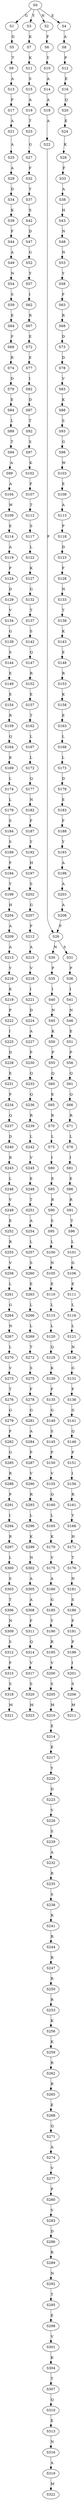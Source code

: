 strict digraph  {
	S0 -> S1 [ label = G ];
	S0 -> S2 [ label = N ];
	S0 -> S3 [ label = Y ];
	S0 -> S4 [ label = E ];
	S1 -> S5 [ label = G ];
	S2 -> S6 [ label = F ];
	S3 -> S7 [ label = K ];
	S4 -> S8 [ label = A ];
	S5 -> S9 [ label = T ];
	S6 -> S10 [ label = Y ];
	S7 -> S11 [ label = K ];
	S8 -> S12 [ label = P ];
	S9 -> S13 [ label = A ];
	S10 -> S14 [ label = A ];
	S11 -> S15 [ label = S ];
	S12 -> S16 [ label = E ];
	S13 -> S17 [ label = P ];
	S14 -> S18 [ label = A ];
	S15 -> S19 [ label = A ];
	S16 -> S20 [ label = Q ];
	S17 -> S21 [ label = A ];
	S18 -> S22 [ label = A ];
	S19 -> S23 [ label = T ];
	S20 -> S24 [ label = E ];
	S21 -> S25 [ label = A ];
	S22 -> S26 [ label = F ];
	S23 -> S27 [ label = G ];
	S24 -> S28 [ label = K ];
	S25 -> S29 [ label = A ];
	S26 -> S30 [ label = N ];
	S26 -> S31 [ label = S ];
	S27 -> S32 [ label = F ];
	S28 -> S33 [ label = F ];
	S29 -> S34 [ label = D ];
	S30 -> S35 [ label = P ];
	S31 -> S36 [ label = P ];
	S32 -> S37 [ label = Y ];
	S33 -> S38 [ label = A ];
	S34 -> S39 [ label = K ];
	S35 -> S40 [ label = I ];
	S36 -> S41 [ label = I ];
	S37 -> S42 [ label = S ];
	S38 -> S43 [ label = H ];
	S39 -> S44 [ label = F ];
	S40 -> S45 [ label = N ];
	S41 -> S46 [ label = N ];
	S42 -> S47 [ label = D ];
	S43 -> S48 [ label = N ];
	S44 -> S49 [ label = A ];
	S45 -> S50 [ label = K ];
	S46 -> S51 [ label = E ];
	S47 -> S52 [ label = G ];
	S48 -> S53 [ label = N ];
	S49 -> S54 [ label = N ];
	S50 -> S55 [ label = P ];
	S51 -> S56 [ label = P ];
	S52 -> S57 [ label = Y ];
	S53 -> S58 [ label = Y ];
	S54 -> S59 [ label = S ];
	S55 -> S60 [ label = Q ];
	S56 -> S61 [ label = Q ];
	S57 -> S62 [ label = I ];
	S58 -> S63 [ label = F ];
	S59 -> S64 [ label = E ];
	S60 -> S65 [ label = E ];
	S61 -> S66 [ label = Q ];
	S62 -> S67 [ label = R ];
	S63 -> S68 [ label = R ];
	S64 -> S69 [ label = F ];
	S65 -> S70 [ label = R ];
	S66 -> S71 [ label = R ];
	S67 -> S72 [ label = E ];
	S68 -> S73 [ label = D ];
	S69 -> S74 [ label = R ];
	S70 -> S75 [ label = L ];
	S71 -> S76 [ label = L ];
	S72 -> S77 [ label = E ];
	S73 -> S78 [ label = D ];
	S74 -> S79 [ label = D ];
	S75 -> S80 [ label = I ];
	S76 -> S81 [ label = I ];
	S77 -> S82 [ label = I ];
	S78 -> S83 [ label = V ];
	S79 -> S84 [ label = E ];
	S80 -> S85 [ label = E ];
	S81 -> S86 [ label = E ];
	S82 -> S87 [ label = D ];
	S83 -> S88 [ label = K ];
	S84 -> S89 [ label = L ];
	S85 -> S90 [ label = R ];
	S86 -> S91 [ label = R ];
	S87 -> S92 [ label = T ];
	S88 -> S93 [ label = S ];
	S89 -> S94 [ label = T ];
	S90 -> S95 [ label = S ];
	S91 -> S96 [ label = T ];
	S92 -> S97 [ label = S ];
	S93 -> S98 [ label = G ];
	S94 -> S99 [ label = A ];
	S95 -> S100 [ label = L ];
	S96 -> S101 [ label = L ];
	S97 -> S102 [ label = K ];
	S98 -> S103 [ label = W ];
	S99 -> S104 [ label = A ];
	S100 -> S105 [ label = N ];
	S101 -> S106 [ label = G ];
	S102 -> S107 [ label = F ];
	S103 -> S108 [ label = E ];
	S104 -> S109 [ label = W ];
	S105 -> S110 [ label = E ];
	S106 -> S111 [ label = E ];
	S107 -> S112 [ label = T ];
	S108 -> S113 [ label = A ];
	S109 -> S114 [ label = E ];
	S110 -> S115 [ label = L ];
	S111 -> S116 [ label = L ];
	S112 -> S117 [ label = S ];
	S113 -> S118 [ label = P ];
	S114 -> S119 [ label = A ];
	S115 -> S120 [ label = L ];
	S116 -> S121 [ label = L ];
	S117 -> S122 [ label = L ];
	S118 -> S123 [ label = D ];
	S119 -> S124 [ label = P ];
	S120 -> S125 [ label = Q ];
	S121 -> S126 [ label = N ];
	S122 -> S127 [ label = K ];
	S123 -> S128 [ label = F ];
	S124 -> S129 [ label = D ];
	S125 -> S130 [ label = K ];
	S126 -> S131 [ label = G ];
	S127 -> S132 [ label = G ];
	S128 -> S133 [ label = N ];
	S129 -> S134 [ label = V ];
	S130 -> S135 [ label = F ];
	S131 -> S136 [ label = F ];
	S132 -> S137 [ label = T ];
	S133 -> S138 [ label = T ];
	S134 -> S139 [ label = G ];
	S135 -> S140 [ label = G ];
	S136 -> S141 [ label = G ];
	S137 -> S142 [ label = S ];
	S138 -> S143 [ label = K ];
	S139 -> S144 [ label = S ];
	S140 -> S145 [ label = S ];
	S141 -> S146 [ label = Q ];
	S142 -> S147 [ label = Q ];
	S143 -> S148 [ label = E ];
	S144 -> S149 [ label = E ];
	S145 -> S150 [ label = P ];
	S146 -> S151 [ label = P ];
	S147 -> S152 [ label = R ];
	S148 -> S153 [ label = R ];
	S149 -> S154 [ label = E ];
	S150 -> S155 [ label = V ];
	S151 -> S156 [ label = I ];
	S152 -> S157 [ label = E ];
	S153 -> S158 [ label = K ];
	S154 -> S159 [ label = R ];
	S155 -> S160 [ label = Q ];
	S156 -> S161 [ label = R ];
	S157 -> S162 [ label = T ];
	S158 -> S163 [ label = E ];
	S159 -> S164 [ label = Q ];
	S160 -> S165 [ label = L ];
	S161 -> S166 [ label = Y ];
	S162 -> S167 [ label = L ];
	S163 -> S168 [ label = L ];
	S164 -> S169 [ label = K ];
	S165 -> S170 [ label = K ];
	S166 -> S171 [ label = H ];
	S167 -> S172 [ label = L ];
	S168 -> S173 [ label = L ];
	S169 -> S174 [ label = L ];
	S170 -> S175 [ label = V ];
	S171 -> S176 [ label = T ];
	S172 -> S177 [ label = Q ];
	S173 -> S178 [ label = D ];
	S174 -> S179 [ label = L ];
	S175 -> S180 [ label = A ];
	S176 -> S181 [ label = N ];
	S177 -> S182 [ label = N ];
	S178 -> S183 [ label = E ];
	S179 -> S184 [ label = S ];
	S180 -> S185 [ label = G ];
	S181 -> S186 [ label = S ];
	S182 -> S187 [ label = F ];
	S183 -> S188 [ label = F ];
	S184 -> S189 [ label = S ];
	S185 -> S190 [ label = Y ];
	S186 -> S191 [ label = F ];
	S187 -> S192 [ label = Y ];
	S188 -> S193 [ label = Y ];
	S189 -> S194 [ label = F ];
	S190 -> S195 [ label = R ];
	S191 -> S196 [ label = P ];
	S192 -> S197 [ label = H ];
	S193 -> S198 [ label = A ];
	S194 -> S199 [ label = Y ];
	S195 -> S200 [ label = V ];
	S196 -> S201 [ label = I ];
	S197 -> S202 [ label = S ];
	S198 -> S203 [ label = A ];
	S199 -> S204 [ label = H ];
	S200 -> S205 [ label = S ];
	S201 -> S206 [ label = S ];
	S202 -> S207 [ label = G ];
	S203 -> S208 [ label = A ];
	S204 -> S209 [ label = A ];
	S205 -> S210 [ label = M ];
	S206 -> S211 [ label = M ];
	S207 -> S212 [ label = F ];
	S208 -> S26 [ label = F ];
	S209 -> S213 [ label = A ];
	S210 -> S214 [ label = E ];
	S212 -> S215 [ label = A ];
	S213 -> S216 [ label = Y ];
	S214 -> S217 [ label = E ];
	S215 -> S218 [ label = V ];
	S216 -> S219 [ label = K ];
	S217 -> S220 [ label = Y ];
	S218 -> S221 [ label = I ];
	S219 -> S222 [ label = P ];
	S220 -> S223 [ label = D ];
	S221 -> S224 [ label = D ];
	S222 -> S225 [ label = I ];
	S223 -> S226 [ label = V ];
	S224 -> S227 [ label = A ];
	S225 -> S228 [ label = D ];
	S226 -> S229 [ label = S ];
	S227 -> S230 [ label = P ];
	S228 -> S231 [ label = E ];
	S229 -> S232 [ label = A ];
	S230 -> S233 [ label = Q ];
	S231 -> S234 [ label = P ];
	S232 -> S235 [ label = R ];
	S233 -> S236 [ label = Q ];
	S234 -> S237 [ label = Q ];
	S235 -> S238 [ label = S ];
	S236 -> S239 [ label = R ];
	S237 -> S240 [ label = D ];
	S238 -> S241 [ label = R ];
	S239 -> S242 [ label = L ];
	S240 -> S243 [ label = R ];
	S241 -> S244 [ label = R ];
	S242 -> S245 [ label = V ];
	S243 -> S246 [ label = L ];
	S244 -> S247 [ label = R ];
	S245 -> S248 [ label = E ];
	S246 -> S249 [ label = V ];
	S247 -> S250 [ label = R ];
	S248 -> S251 [ label = T ];
	S249 -> S252 [ label = E ];
	S250 -> S253 [ label = R ];
	S251 -> S254 [ label = A ];
	S252 -> S255 [ label = R ];
	S253 -> S256 [ label = K ];
	S254 -> S257 [ label = L ];
	S255 -> S258 [ label = V ];
	S256 -> S259 [ label = K ];
	S257 -> S260 [ label = S ];
	S258 -> S261 [ label = L ];
	S259 -> S262 [ label = R ];
	S260 -> S263 [ label = E ];
	S261 -> S264 [ label = G ];
	S262 -> S265 [ label = R ];
	S263 -> S266 [ label = L ];
	S264 -> S267 [ label = N ];
	S265 -> S268 [ label = E ];
	S266 -> S269 [ label = L ];
	S267 -> S270 [ label = L ];
	S268 -> S271 [ label = Q ];
	S269 -> S272 [ label = T ];
	S270 -> S273 [ label = V ];
	S271 -> S274 [ label = A ];
	S272 -> S275 [ label = S ];
	S273 -> S276 [ label = T ];
	S274 -> S277 [ label = V ];
	S275 -> S278 [ label = F ];
	S276 -> S279 [ label = G ];
	S277 -> S280 [ label = P ];
	S278 -> S281 [ label = G ];
	S279 -> S282 [ label = F ];
	S280 -> S283 [ label = V ];
	S281 -> S284 [ label = A ];
	S282 -> S285 [ label = G ];
	S283 -> S286 [ label = D ];
	S284 -> S287 [ label = P ];
	S285 -> S288 [ label = R ];
	S286 -> S289 [ label = R ];
	S287 -> S290 [ label = V ];
	S288 -> S291 [ label = P ];
	S289 -> S292 [ label = N ];
	S290 -> S293 [ label = R ];
	S291 -> S294 [ label = I ];
	S292 -> S295 [ label = T ];
	S293 -> S296 [ label = L ];
	S294 -> S297 [ label = R ];
	S295 -> S298 [ label = E ];
	S296 -> S299 [ label = K ];
	S297 -> S300 [ label = L ];
	S298 -> S301 [ label = V ];
	S299 -> S302 [ label = N ];
	S300 -> S303 [ label = S ];
	S301 -> S304 [ label = K ];
	S302 -> S305 [ label = A ];
	S303 -> S306 [ label = T ];
	S304 -> S307 [ label = T ];
	S305 -> S308 [ label = A ];
	S306 -> S309 [ label = N ];
	S307 -> S310 [ label = Q ];
	S308 -> S311 [ label = F ];
	S309 -> S312 [ label = S ];
	S310 -> S313 [ label = E ];
	S311 -> S314 [ label = Q ];
	S312 -> S315 [ label = F ];
	S313 -> S316 [ label = N ];
	S314 -> S317 [ label = V ];
	S315 -> S318 [ label = S ];
	S316 -> S319 [ label = A ];
	S317 -> S320 [ label = S ];
	S318 -> S321 [ label = M ];
	S319 -> S322 [ label = M ];
	S320 -> S323 [ label = M ];
}
